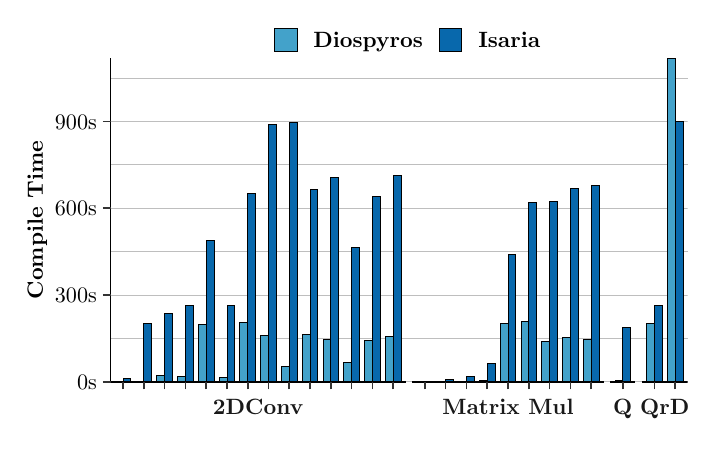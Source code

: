 % Created by tikzDevice version 0.12.4 on 2023-04-19 17:36:59
% !TEX encoding = UTF-8 Unicode
\begin{tikzpicture}[x=1pt,y=1pt]
\definecolor{fillColor}{RGB}{255,255,255}
\path[use as bounding box,fill=fillColor,fill opacity=0.00] (0,0) rectangle (238.49,144.54);
\begin{scope}
\path[clip] (  0.00,  0.00) rectangle (238.49,144.54);
\definecolor{drawColor}{RGB}{255,255,255}
\definecolor{fillColor}{RGB}{255,255,255}

\path[draw=drawColor,line width= 0.6pt,line join=round,line cap=round,fill=fillColor] (  0.00,  0.00) rectangle (238.49,144.54);
\end{scope}
\begin{scope}
\path[clip] ( 29.93, 16.58) rectangle (238.49,133.51);
\definecolor{drawColor}{RGB}{190,190,190}

\path[draw=drawColor,line width= 0.4pt,line join=round,line cap=round] ( 29.93, 16.58) -- (447.05, 16.58);

\path[draw=drawColor,line width= 0.0pt,line join=round,line cap=round] ( 29.93, 32.25) -- (447.05, 32.25);

\path[draw=drawColor,line width= 0.4pt,line join=round,line cap=round] ( 29.93, 47.92) -- (447.05, 47.92);

\path[draw=drawColor,line width= 0.0pt,line join=round,line cap=round] ( 29.93, 63.59) -- (447.05, 63.59);

\path[draw=drawColor,line width= 0.4pt,line join=round,line cap=round] ( 29.93, 79.26) -- (447.05, 79.26);

\path[draw=drawColor,line width= 0.0pt,line join=round,line cap=round] ( 29.93, 94.93) -- (447.05, 94.93);

\path[draw=drawColor,line width= 0.4pt,line join=round,line cap=round] ( 29.93,110.60) -- (447.05,110.60);

\path[draw=drawColor,line width= 0.0pt,line join=round,line cap=round] ( 29.93,126.27) -- (447.05,126.27);
\end{scope}
\begin{scope}
\path[clip] ( 29.93, 16.58) rectangle (136.61,133.51);
\definecolor{drawColor}{RGB}{0,0,0}
\definecolor{fillColor}{RGB}{67,162,202}

\path[draw=drawColor,line width= 0.3pt,fill=fillColor] ( 31.62, 16.58) rectangle ( 34.44, 16.61);
\definecolor{fillColor}{RGB}{8,104,172}

\path[draw=drawColor,line width= 0.3pt,fill=fillColor] ( 34.44, 16.58) rectangle ( 37.25, 17.90);
\definecolor{fillColor}{RGB}{67,162,202}

\path[draw=drawColor,line width= 0.3pt,fill=fillColor] ( 39.13, 16.58) rectangle ( 41.95, 16.86);
\definecolor{fillColor}{RGB}{8,104,172}

\path[draw=drawColor,line width= 0.3pt,fill=fillColor] ( 41.95, 16.58) rectangle ( 44.77, 37.61);
\definecolor{fillColor}{RGB}{67,162,202}

\path[draw=drawColor,line width= 0.3pt,fill=fillColor] ( 46.64, 16.58) rectangle ( 49.46, 18.87);
\definecolor{fillColor}{RGB}{8,104,172}

\path[draw=drawColor,line width= 0.3pt,fill=fillColor] ( 49.46, 16.58) rectangle ( 52.28, 41.37);
\definecolor{fillColor}{RGB}{67,162,202}

\path[draw=drawColor,line width= 0.3pt,fill=fillColor] ( 54.16, 16.58) rectangle ( 56.97, 18.46);
\definecolor{fillColor}{RGB}{8,104,172}

\path[draw=drawColor,line width= 0.3pt,fill=fillColor] ( 56.97, 16.58) rectangle ( 59.79, 44.00);
\definecolor{fillColor}{RGB}{67,162,202}

\path[draw=drawColor,line width= 0.3pt,fill=fillColor] ( 61.67, 16.58) rectangle ( 64.49, 37.44);
\definecolor{fillColor}{RGB}{8,104,172}

\path[draw=drawColor,line width= 0.3pt,fill=fillColor] ( 64.49, 16.58) rectangle ( 67.30, 67.51);
\definecolor{fillColor}{RGB}{67,162,202}

\path[draw=drawColor,line width= 0.3pt,fill=fillColor] ( 69.18, 16.58) rectangle ( 72.00, 18.19);
\definecolor{fillColor}{RGB}{8,104,172}

\path[draw=drawColor,line width= 0.3pt,fill=fillColor] ( 72.00, 16.58) rectangle ( 74.82, 44.01);
\definecolor{fillColor}{RGB}{67,162,202}

\path[draw=drawColor,line width= 0.3pt,fill=fillColor] ( 76.69, 16.58) rectangle ( 79.51, 38.04);
\definecolor{fillColor}{RGB}{8,104,172}

\path[draw=drawColor,line width= 0.3pt,fill=fillColor] ( 79.51, 16.58) rectangle ( 82.33, 84.67);
\definecolor{fillColor}{RGB}{67,162,202}

\path[draw=drawColor,line width= 0.3pt,fill=fillColor] ( 84.21, 16.58) rectangle ( 87.02, 33.47);
\definecolor{fillColor}{RGB}{8,104,172}

\path[draw=drawColor,line width= 0.3pt,fill=fillColor] ( 87.02, 16.58) rectangle ( 89.84,109.51);
\definecolor{fillColor}{RGB}{67,162,202}

\path[draw=drawColor,line width= 0.3pt,fill=fillColor] ( 91.72, 16.58) rectangle ( 94.54, 22.14);
\definecolor{fillColor}{RGB}{8,104,172}

\path[draw=drawColor,line width= 0.3pt,fill=fillColor] ( 94.54, 16.58) rectangle ( 97.35,110.48);
\definecolor{fillColor}{RGB}{67,162,202}

\path[draw=drawColor,line width= 0.3pt,fill=fillColor] ( 99.23, 16.58) rectangle (102.05, 33.66);
\definecolor{fillColor}{RGB}{8,104,172}

\path[draw=drawColor,line width= 0.3pt,fill=fillColor] (102.05, 16.58) rectangle (104.87, 86.00);
\definecolor{fillColor}{RGB}{67,162,202}

\path[draw=drawColor,line width= 0.3pt,fill=fillColor] (106.74, 16.58) rectangle (109.56, 31.88);
\definecolor{fillColor}{RGB}{8,104,172}

\path[draw=drawColor,line width= 0.3pt,fill=fillColor] (109.56, 16.58) rectangle (112.38, 90.48);
\definecolor{fillColor}{RGB}{67,162,202}

\path[draw=drawColor,line width= 0.3pt,fill=fillColor] (114.26, 16.58) rectangle (117.07, 23.41);
\definecolor{fillColor}{RGB}{8,104,172}

\path[draw=drawColor,line width= 0.3pt,fill=fillColor] (117.07, 16.58) rectangle (119.89, 65.22);
\definecolor{fillColor}{RGB}{67,162,202}

\path[draw=drawColor,line width= 0.3pt,fill=fillColor] (121.77, 16.58) rectangle (124.59, 31.51);
\definecolor{fillColor}{RGB}{8,104,172}

\path[draw=drawColor,line width= 0.3pt,fill=fillColor] (124.59, 16.58) rectangle (127.40, 83.51);
\definecolor{fillColor}{RGB}{67,162,202}

\path[draw=drawColor,line width= 0.3pt,fill=fillColor] (129.28, 16.58) rectangle (132.10, 32.80);
\definecolor{fillColor}{RGB}{8,104,172}

\path[draw=drawColor,line width= 0.3pt,fill=fillColor] (132.10, 16.58) rectangle (134.92, 91.21);
\end{scope}
\begin{scope}
\path[clip] (139.02, 16.58) rectangle (208.13,133.51);
\definecolor{drawColor}{RGB}{0,0,0}
\definecolor{fillColor}{RGB}{67,162,202}

\path[draw=drawColor,line width= 0.3pt,fill=fillColor] (140.71, 16.58) rectangle (143.52, 16.58);
\definecolor{fillColor}{RGB}{8,104,172}

\path[draw=drawColor,line width= 0.3pt,fill=fillColor] (143.52, 16.58) rectangle (146.34, 16.58);
\definecolor{fillColor}{RGB}{67,162,202}

\path[draw=drawColor,line width= 0.3pt,fill=fillColor] (148.22, 16.58) rectangle (151.04, 16.59);
\definecolor{fillColor}{RGB}{8,104,172}

\path[draw=drawColor,line width= 0.3pt,fill=fillColor] (151.04, 16.58) rectangle (153.85, 17.33);
\definecolor{fillColor}{RGB}{67,162,202}

\path[draw=drawColor,line width= 0.3pt,fill=fillColor] (155.73, 16.58) rectangle (158.55, 16.62);
\definecolor{fillColor}{RGB}{8,104,172}

\path[draw=drawColor,line width= 0.3pt,fill=fillColor] (158.55, 16.58) rectangle (161.36, 18.55);
\definecolor{fillColor}{RGB}{67,162,202}

\path[draw=drawColor,line width= 0.3pt,fill=fillColor] (163.24, 16.58) rectangle (166.06, 16.91);
\definecolor{fillColor}{RGB}{8,104,172}

\path[draw=drawColor,line width= 0.3pt,fill=fillColor] (166.06, 16.58) rectangle (168.88, 23.24);
\definecolor{fillColor}{RGB}{67,162,202}

\path[draw=drawColor,line width= 0.3pt,fill=fillColor] (170.76, 16.58) rectangle (173.57, 37.52);
\definecolor{fillColor}{RGB}{8,104,172}

\path[draw=drawColor,line width= 0.3pt,fill=fillColor] (173.57, 16.58) rectangle (176.39, 62.56);
\definecolor{fillColor}{RGB}{67,162,202}

\path[draw=drawColor,line width= 0.3pt,fill=fillColor] (178.27, 16.58) rectangle (181.09, 38.52);
\definecolor{fillColor}{RGB}{8,104,172}

\path[draw=drawColor,line width= 0.3pt,fill=fillColor] (181.09, 16.58) rectangle (183.90, 81.54);
\definecolor{fillColor}{RGB}{67,162,202}

\path[draw=drawColor,line width= 0.3pt,fill=fillColor] (185.78, 16.58) rectangle (188.60, 31.07);
\definecolor{fillColor}{RGB}{8,104,172}

\path[draw=drawColor,line width= 0.3pt,fill=fillColor] (188.60, 16.58) rectangle (191.41, 81.61);
\definecolor{fillColor}{RGB}{67,162,202}

\path[draw=drawColor,line width= 0.3pt,fill=fillColor] (193.29, 16.58) rectangle (196.11, 32.48);
\definecolor{fillColor}{RGB}{8,104,172}

\path[draw=drawColor,line width= 0.3pt,fill=fillColor] (196.11, 16.58) rectangle (198.93, 86.39);
\definecolor{fillColor}{RGB}{67,162,202}

\path[draw=drawColor,line width= 0.3pt,fill=fillColor] (200.81, 16.58) rectangle (203.62, 31.95);
\definecolor{fillColor}{RGB}{8,104,172}

\path[draw=drawColor,line width= 0.3pt,fill=fillColor] (203.62, 16.58) rectangle (206.44, 87.41);
\end{scope}
\begin{scope}
\path[clip] (210.54, 16.58) rectangle (219.55,133.51);
\definecolor{drawColor}{RGB}{0,0,0}
\definecolor{fillColor}{RGB}{67,162,202}

\path[draw=drawColor,line width= 0.3pt,fill=fillColor] (212.23, 16.58) rectangle (215.05, 16.90);
\definecolor{fillColor}{RGB}{8,104,172}

\path[draw=drawColor,line width= 0.3pt,fill=fillColor] (215.05, 16.58) rectangle (217.86, 36.18);
\end{scope}
\begin{scope}
\path[clip] (221.96, 16.58) rectangle (238.49,133.51);
\definecolor{drawColor}{RGB}{0,0,0}
\definecolor{fillColor}{RGB}{67,162,202}

\path[draw=drawColor,line width= 0.3pt,fill=fillColor] (223.65, 16.58) rectangle (226.47, 37.83);
\definecolor{fillColor}{RGB}{8,104,172}

\path[draw=drawColor,line width= 0.3pt,fill=fillColor] (226.47, 16.58) rectangle (229.29, 44.02);
\definecolor{fillColor}{RGB}{67,162,202}

\path[draw=drawColor,line width= 0.3pt,fill=fillColor] (231.17, 16.58) rectangle (233.98,133.51);
\definecolor{fillColor}{RGB}{8,104,172}

\path[draw=drawColor,line width= 0.3pt,fill=fillColor] (233.98, 16.58) rectangle (236.80,110.79);
\end{scope}
\begin{scope}
\path[clip] ( 29.93,  0.00) rectangle (136.61, 11.08);
\definecolor{drawColor}{gray}{0.10}

\node[text=drawColor,anchor=base,inner sep=0pt, outer sep=0pt, scale=  0.80] at ( 83.27,  4.78) {\bfseries 2DConv};
\end{scope}
\begin{scope}
\path[clip] (139.02,  0.00) rectangle (208.13, 11.08);
\definecolor{drawColor}{gray}{0.10}

\node[text=drawColor,anchor=base,inner sep=0pt, outer sep=0pt, scale=  0.80] at (173.57,  4.78) {\bfseries Matrix Mul};
\end{scope}
\begin{scope}
\path[clip] (210.54,  0.00) rectangle (219.55, 11.08);
\definecolor{drawColor}{gray}{0.10}

\node[text=drawColor,anchor=base,inner sep=0pt, outer sep=0pt, scale=  0.80] at (215.05,  4.78) {\bfseries Q};
\end{scope}
\begin{scope}
\path[clip] (221.96,  0.00) rectangle (238.49, 11.08);
\definecolor{drawColor}{gray}{0.10}

\node[text=drawColor,anchor=base,inner sep=0pt, outer sep=0pt, scale=  0.80] at (230.23,  4.78) {\bfseries QrD};
\end{scope}
\begin{scope}
\path[clip] (  0.00,  0.00) rectangle (238.49,144.54);
\definecolor{drawColor}{RGB}{0,0,0}

\path[draw=drawColor,line width= 0.6pt,line join=round] ( 29.93, 16.58) --
	(136.61, 16.58);
\end{scope}
\begin{scope}
\path[clip] (  0.00,  0.00) rectangle (238.49,144.54);
\definecolor{drawColor}{gray}{0.20}

\path[draw=drawColor,line width= 0.6pt,line join=round] ( 34.44, 13.83) --
	( 34.44, 16.58);

\path[draw=drawColor,line width= 0.6pt,line join=round] ( 41.95, 13.83) --
	( 41.95, 16.58);

\path[draw=drawColor,line width= 0.6pt,line join=round] ( 49.46, 13.83) --
	( 49.46, 16.58);

\path[draw=drawColor,line width= 0.6pt,line join=round] ( 56.97, 13.83) --
	( 56.97, 16.58);

\path[draw=drawColor,line width= 0.6pt,line join=round] ( 64.49, 13.83) --
	( 64.49, 16.58);

\path[draw=drawColor,line width= 0.6pt,line join=round] ( 72.00, 13.83) --
	( 72.00, 16.58);

\path[draw=drawColor,line width= 0.6pt,line join=round] ( 79.51, 13.83) --
	( 79.51, 16.58);

\path[draw=drawColor,line width= 0.6pt,line join=round] ( 87.02, 13.83) --
	( 87.02, 16.58);

\path[draw=drawColor,line width= 0.6pt,line join=round] ( 94.54, 13.83) --
	( 94.54, 16.58);

\path[draw=drawColor,line width= 0.6pt,line join=round] (102.05, 13.83) --
	(102.05, 16.58);

\path[draw=drawColor,line width= 0.6pt,line join=round] (109.56, 13.83) --
	(109.56, 16.58);

\path[draw=drawColor,line width= 0.6pt,line join=round] (117.07, 13.83) --
	(117.07, 16.58);

\path[draw=drawColor,line width= 0.6pt,line join=round] (124.59, 13.83) --
	(124.59, 16.58);

\path[draw=drawColor,line width= 0.6pt,line join=round] (132.10, 13.83) --
	(132.10, 16.58);
\end{scope}
\begin{scope}
\path[clip] (  0.00,  0.00) rectangle (238.49,144.54);
\definecolor{drawColor}{RGB}{0,0,0}

\path[draw=drawColor,line width= 0.6pt,line join=round] (139.02, 16.58) --
	(208.13, 16.58);
\end{scope}
\begin{scope}
\path[clip] (  0.00,  0.00) rectangle (238.49,144.54);
\definecolor{drawColor}{gray}{0.20}

\path[draw=drawColor,line width= 0.6pt,line join=round] (143.52, 13.83) --
	(143.52, 16.58);

\path[draw=drawColor,line width= 0.6pt,line join=round] (151.04, 13.83) --
	(151.04, 16.58);

\path[draw=drawColor,line width= 0.6pt,line join=round] (158.55, 13.83) --
	(158.55, 16.58);

\path[draw=drawColor,line width= 0.6pt,line join=round] (166.06, 13.83) --
	(166.06, 16.58);

\path[draw=drawColor,line width= 0.6pt,line join=round] (173.57, 13.83) --
	(173.57, 16.58);

\path[draw=drawColor,line width= 0.6pt,line join=round] (181.09, 13.83) --
	(181.09, 16.58);

\path[draw=drawColor,line width= 0.6pt,line join=round] (188.60, 13.83) --
	(188.60, 16.58);

\path[draw=drawColor,line width= 0.6pt,line join=round] (196.11, 13.83) --
	(196.11, 16.58);

\path[draw=drawColor,line width= 0.6pt,line join=round] (203.62, 13.83) --
	(203.62, 16.58);
\end{scope}
\begin{scope}
\path[clip] (  0.00,  0.00) rectangle (238.49,144.54);
\definecolor{drawColor}{RGB}{0,0,0}

\path[draw=drawColor,line width= 0.6pt,line join=round] (210.54, 16.58) --
	(219.55, 16.58);
\end{scope}
\begin{scope}
\path[clip] (  0.00,  0.00) rectangle (238.49,144.54);
\definecolor{drawColor}{gray}{0.20}

\path[draw=drawColor,line width= 0.6pt,line join=round] (215.05, 13.83) --
	(215.05, 16.58);
\end{scope}
\begin{scope}
\path[clip] (  0.00,  0.00) rectangle (238.49,144.54);
\definecolor{drawColor}{RGB}{0,0,0}

\path[draw=drawColor,line width= 0.6pt,line join=round] (221.96, 16.58) --
	(238.49, 16.58);
\end{scope}
\begin{scope}
\path[clip] (  0.00,  0.00) rectangle (238.49,144.54);
\definecolor{drawColor}{gray}{0.20}

\path[draw=drawColor,line width= 0.6pt,line join=round] (226.47, 13.83) --
	(226.47, 16.58);

\path[draw=drawColor,line width= 0.6pt,line join=round] (233.98, 13.83) --
	(233.98, 16.58);
\end{scope}
\begin{scope}
\path[clip] (  0.00,  0.00) rectangle (238.49,144.54);
\definecolor{drawColor}{RGB}{0,0,0}

\path[draw=drawColor,line width= 0.6pt,line join=round] ( 29.93, 16.58) --
	( 29.93,133.51);
\end{scope}
\begin{scope}
\path[clip] (  0.00,  0.00) rectangle (238.49,144.54);
\definecolor{drawColor}{RGB}{0,0,0}

\node[text=drawColor,anchor=base east,inner sep=0pt, outer sep=0pt, scale=  0.80] at ( 24.98, 13.82) {0s};

\node[text=drawColor,anchor=base east,inner sep=0pt, outer sep=0pt, scale=  0.80] at ( 24.98, 45.16) {300s};

\node[text=drawColor,anchor=base east,inner sep=0pt, outer sep=0pt, scale=  0.80] at ( 24.98, 76.50) {600s};

\node[text=drawColor,anchor=base east,inner sep=0pt, outer sep=0pt, scale=  0.80] at ( 24.98,107.85) {900s};
\end{scope}
\begin{scope}
\path[clip] (  0.00,  0.00) rectangle (238.49,144.54);
\definecolor{drawColor}{gray}{0.20}

\path[draw=drawColor,line width= 0.6pt,line join=round] ( 27.18, 16.58) --
	( 29.93, 16.58);

\path[draw=drawColor,line width= 0.6pt,line join=round] ( 27.18, 47.92) --
	( 29.93, 47.92);

\path[draw=drawColor,line width= 0.6pt,line join=round] ( 27.18, 79.26) --
	( 29.93, 79.26);

\path[draw=drawColor,line width= 0.6pt,line join=round] ( 27.18,110.60) --
	( 29.93,110.60);
\end{scope}
\begin{scope}
\path[clip] (  0.00,  0.00) rectangle (238.49,144.54);
\definecolor{drawColor}{RGB}{0,0,0}

\node[text=drawColor,rotate= 90.00,anchor=base,inner sep=0pt, outer sep=0pt, scale=  0.80] at (  5.52, 75.04) {\bfseries Compile Time};
\end{scope}
\begin{scope}
\path[clip] (  0.00,  0.00) rectangle (238.49,144.54);
\definecolor{drawColor}{RGB}{0,0,0}
\definecolor{fillColor}{RGB}{67,162,202}

\path[draw=drawColor,line width= 0.3pt,fill=fillColor] ( 89.12,135.93) rectangle ( 97.30,144.11);
\end{scope}
\begin{scope}
\path[clip] (  0.00,  0.00) rectangle (238.49,144.54);
\definecolor{drawColor}{RGB}{0,0,0}
\definecolor{fillColor}{RGB}{8,104,172}

\path[draw=drawColor,line width= 0.3pt,fill=fillColor] (148.72,135.93) rectangle (156.90,144.11);
\end{scope}
\begin{scope}
\path[clip] (  0.00,  0.00) rectangle (238.49,144.54);
\definecolor{drawColor}{RGB}{0,0,0}

\node[text=drawColor,anchor=base west,inner sep=0pt, outer sep=0pt, scale=  0.80] at (103.23,137.26) {\bfseries Diospyros};
\end{scope}
\begin{scope}
\path[clip] (  0.00,  0.00) rectangle (238.49,144.54);
\definecolor{drawColor}{RGB}{0,0,0}

\node[text=drawColor,anchor=base west,inner sep=0pt, outer sep=0pt, scale=  0.80] at (162.82,137.26) {\bfseries Isaria};
\end{scope}
\end{tikzpicture}
